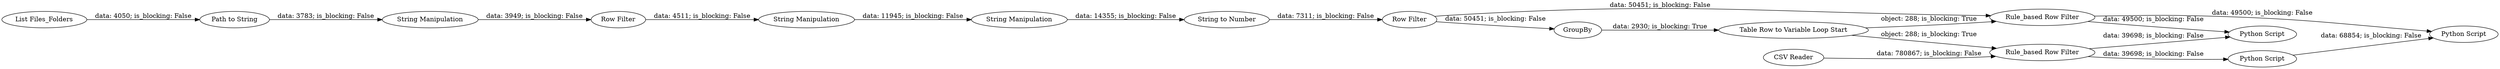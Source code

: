 digraph {
	"4423780603077167806_24" [label="Table Row to Variable Loop Start"]
	"4423780603077167806_2" [label="Path to String"]
	"4423780603077167806_29" [label="Rule_based Row Filter"]
	"4423780603077167806_1" [label="List Files_Folders"]
	"4423780603077167806_27" [label="Rule_based Row Filter"]
	"4423780603077167806_7" [label="String Manipulation"]
	"4423780603077167806_8" [label="Row Filter"]
	"4423780603077167806_34" [label="Python Script"]
	"4423780603077167806_30" [label="Python Script"]
	"4423780603077167806_33" [label="Python Script"]
	"4423780603077167806_3" [label=GroupBy]
	"4423780603077167806_28" [label="CSV Reader"]
	"4423780603077167806_10" [label="String Manipulation"]
	"4423780603077167806_25" [label="String to Number"]
	"4423780603077167806_9" [label="String Manipulation"]
	"4423780603077167806_26" [label="Row Filter"]
	"4423780603077167806_10" -> "4423780603077167806_25" [label="data: 14355; is_blocking: False"]
	"4423780603077167806_3" -> "4423780603077167806_24" [label="data: 2930; is_blocking: True"]
	"4423780603077167806_8" -> "4423780603077167806_9" [label="data: 4511; is_blocking: False"]
	"4423780603077167806_27" -> "4423780603077167806_33" [label="data: 49500; is_blocking: False"]
	"4423780603077167806_24" -> "4423780603077167806_29" [label="object: 288; is_blocking: True"]
	"4423780603077167806_1" -> "4423780603077167806_2" [label="data: 4050; is_blocking: False"]
	"4423780603077167806_28" -> "4423780603077167806_29" [label="data: 780867; is_blocking: False"]
	"4423780603077167806_2" -> "4423780603077167806_7" [label="data: 3783; is_blocking: False"]
	"4423780603077167806_9" -> "4423780603077167806_10" [label="data: 11945; is_blocking: False"]
	"4423780603077167806_7" -> "4423780603077167806_8" [label="data: 3949; is_blocking: False"]
	"4423780603077167806_24" -> "4423780603077167806_27" [label="object: 288; is_blocking: True"]
	"4423780603077167806_25" -> "4423780603077167806_26" [label="data: 7311; is_blocking: False"]
	"4423780603077167806_27" -> "4423780603077167806_30" [label="data: 49500; is_blocking: False"]
	"4423780603077167806_29" -> "4423780603077167806_34" [label="data: 39698; is_blocking: False"]
	"4423780603077167806_34" -> "4423780603077167806_33" [label="data: 68854; is_blocking: False"]
	"4423780603077167806_26" -> "4423780603077167806_3" [label="data: 50451; is_blocking: False"]
	"4423780603077167806_26" -> "4423780603077167806_27" [label="data: 50451; is_blocking: False"]
	"4423780603077167806_29" -> "4423780603077167806_30" [label="data: 39698; is_blocking: False"]
	rankdir=LR
}
